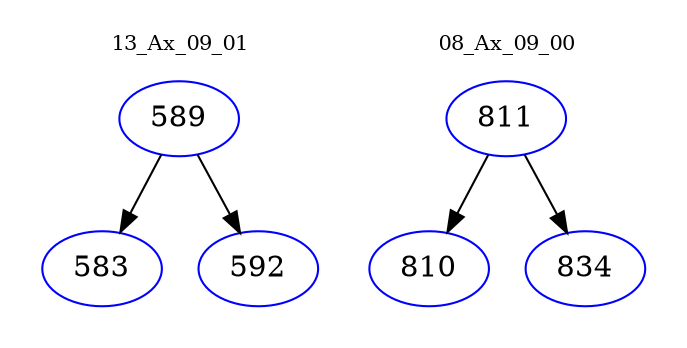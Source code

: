 digraph{
subgraph cluster_0 {
color = white
label = "13_Ax_09_01";
fontsize=10;
T0_589 [label="589", color="blue"]
T0_589 -> T0_583 [color="black"]
T0_583 [label="583", color="blue"]
T0_589 -> T0_592 [color="black"]
T0_592 [label="592", color="blue"]
}
subgraph cluster_1 {
color = white
label = "08_Ax_09_00";
fontsize=10;
T1_811 [label="811", color="blue"]
T1_811 -> T1_810 [color="black"]
T1_810 [label="810", color="blue"]
T1_811 -> T1_834 [color="black"]
T1_834 [label="834", color="blue"]
}
}
